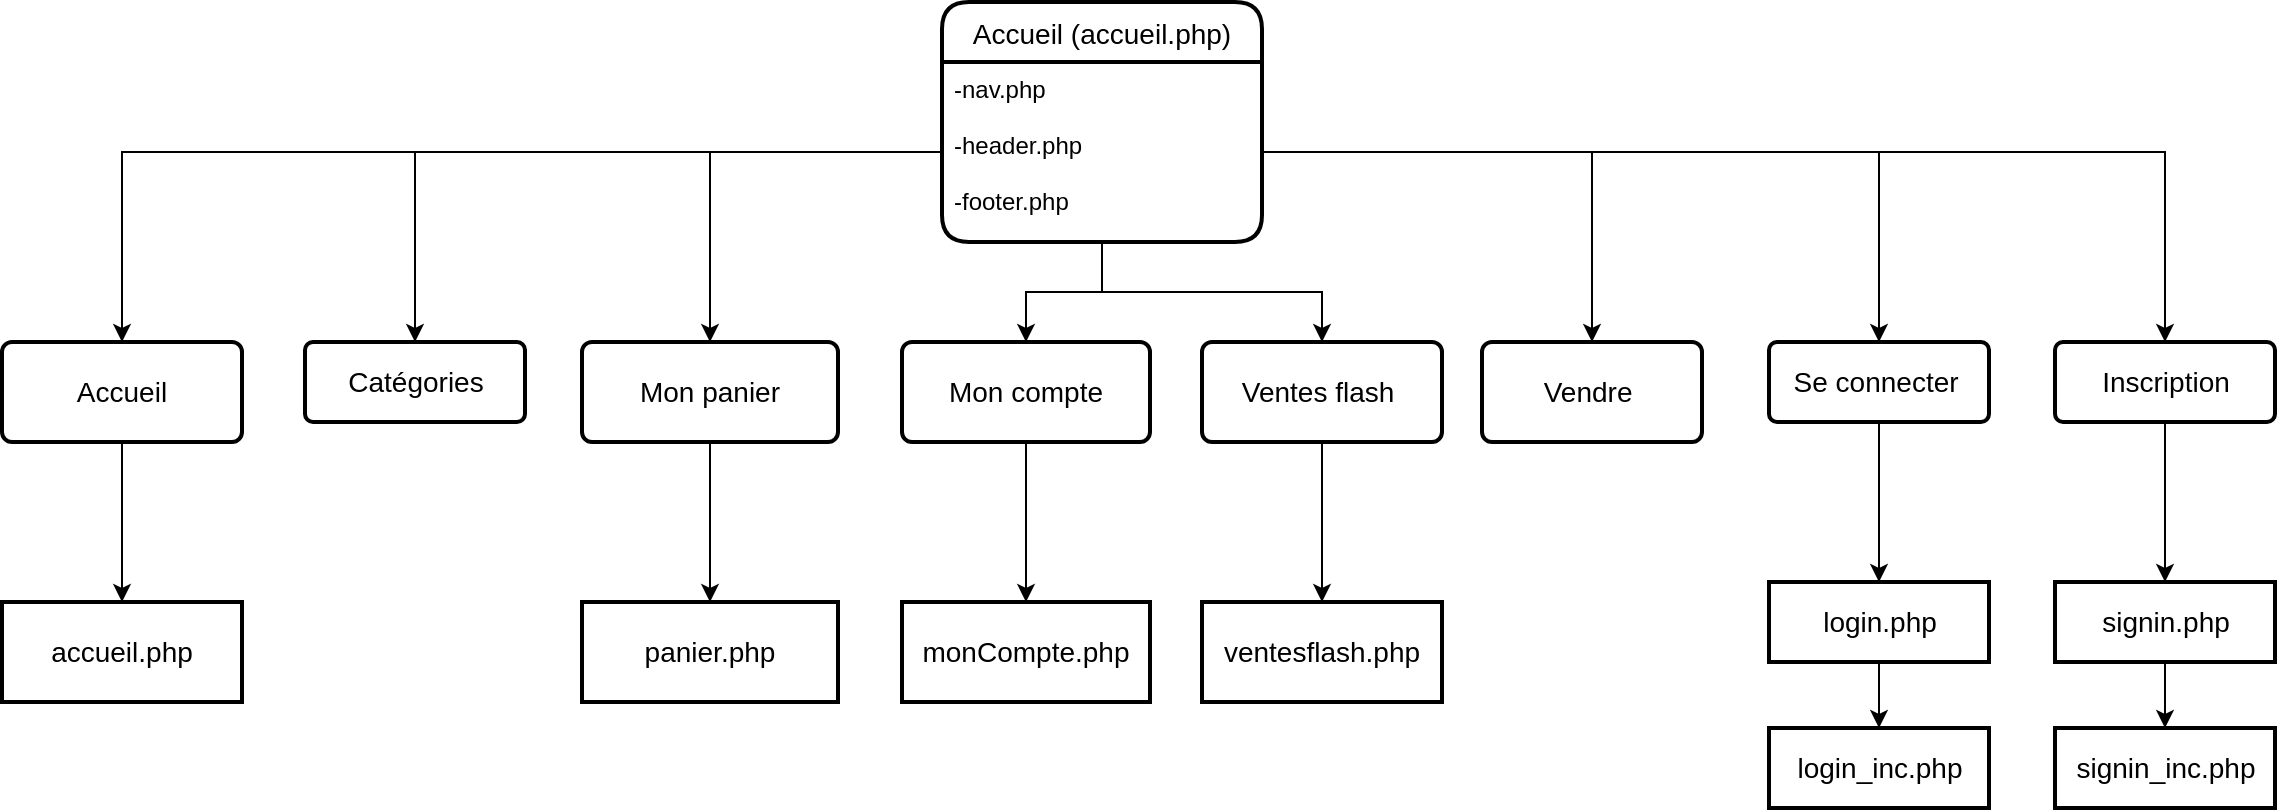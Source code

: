 <mxfile type="device" version="10.6.5"><diagram id="y8YQNfMnu_aHVOLpbHmD" name="Page-1"><mxGraphModel grid="1" dx="754" dy="464" gridSize="10" guides="1" tooltips="1" connect="1" arrows="1" fold="1" page="1" pageScale="1" pageWidth="1169" pageHeight="827" math="0" shadow="0"><root><mxCell id="0"/><mxCell id="1" parent="0"/><mxCell id="4CrRnpBi_oFgM683AbfD-26" value="" parent="1" style="edgeStyle=orthogonalEdgeStyle;rounded=0;orthogonalLoop=1;jettySize=auto;html=1;fontSize=15;fontColor=#000000;" target="4CrRnpBi_oFgM683AbfD-25" source="4CrRnpBi_oFgM683AbfD-6" edge="1"><mxGeometry as="geometry" relative="1"/></mxCell><mxCell id="4CrRnpBi_oFgM683AbfD-6" value="Accueil&lt;br&gt;" parent="1" vertex="1" style="strokeWidth=2;rounded=1;arcSize=10;whiteSpace=wrap;html=1;align=center;fontSize=14;fillColor=#FFFFFF;"><mxGeometry as="geometry" height="50" width="120" y="200" x="20"/></mxCell><mxCell id="4CrRnpBi_oFgM683AbfD-25" value="accueil.php&lt;br&gt;" parent="1" vertex="1" style="strokeWidth=2;rounded=0;arcSize=10;whiteSpace=wrap;html=1;align=center;fontSize=14;fillColor=#FFFFFF;"><mxGeometry as="geometry" height="50" width="120" y="330" x="20"/></mxCell><mxCell id="4CrRnpBi_oFgM683AbfD-9" value="Catégories&lt;br&gt;" parent="1" vertex="1" style="strokeWidth=2;rounded=1;arcSize=10;whiteSpace=wrap;html=1;align=center;fontSize=14;fillColor=#FFFFFF;"><mxGeometry as="geometry" height="40" width="110" y="200" x="171.5"/></mxCell><mxCell id="4CrRnpBi_oFgM683AbfD-13" value="Vendre&amp;nbsp;&lt;br&gt;" parent="1" vertex="1" style="strokeWidth=2;rounded=1;arcSize=10;whiteSpace=wrap;html=1;align=center;fontSize=14;fillColor=#FFFFFF;"><mxGeometry as="geometry" height="50" width="110" y="200" x="760"/></mxCell><mxCell id="4CrRnpBi_oFgM683AbfD-28" value="" parent="1" style="edgeStyle=orthogonalEdgeStyle;rounded=0;orthogonalLoop=1;jettySize=auto;html=1;fontSize=15;fontColor=#000000;" target="4CrRnpBi_oFgM683AbfD-27" source="4CrRnpBi_oFgM683AbfD-10" edge="1"><mxGeometry as="geometry" relative="1"/></mxCell><mxCell id="4CrRnpBi_oFgM683AbfD-10" value="Mon panier&lt;br&gt;" parent="1" vertex="1" style="strokeWidth=2;rounded=1;arcSize=10;whiteSpace=wrap;html=1;align=center;fontSize=14;fillColor=#FFFFFF;"><mxGeometry as="geometry" height="50" width="128" y="200" x="310"/></mxCell><mxCell id="4CrRnpBi_oFgM683AbfD-27" value="panier.php" parent="1" vertex="1" style="strokeWidth=2;rounded=0;arcSize=10;whiteSpace=wrap;html=1;align=center;fontSize=14;fillColor=#FFFFFF;"><mxGeometry as="geometry" height="50" width="128" y="330" x="310"/></mxCell><mxCell id="4CrRnpBi_oFgM683AbfD-30" value="" parent="1" style="edgeStyle=orthogonalEdgeStyle;rounded=0;orthogonalLoop=1;jettySize=auto;html=1;fontSize=15;fontColor=#000000;" target="4CrRnpBi_oFgM683AbfD-29" source="4CrRnpBi_oFgM683AbfD-15" edge="1"><mxGeometry as="geometry" relative="1"/></mxCell><mxCell id="4CrRnpBi_oFgM683AbfD-15" value="Mon compte&lt;br&gt;" parent="1" vertex="1" style="strokeWidth=2;rounded=1;arcSize=10;whiteSpace=wrap;html=1;align=center;fontSize=14;fillColor=#FFFFFF;"><mxGeometry as="geometry" height="50" width="124" y="200" x="470"/></mxCell><mxCell id="4CrRnpBi_oFgM683AbfD-29" value="monCompte.php&lt;br&gt;" parent="1" vertex="1" style="strokeWidth=2;rounded=0;arcSize=10;whiteSpace=wrap;html=1;align=center;fontSize=14;fillColor=#FFFFFF;"><mxGeometry as="geometry" height="50" width="124" y="330" x="470"/></mxCell><mxCell id="4CrRnpBi_oFgM683AbfD-2" value="Accueil (accueil.php)" parent="1" vertex="1" style="swimlane;childLayout=stackLayout;horizontal=1;startSize=30;horizontalStack=0;fillColor=#FFFFFF;fontColor=#000000;rounded=1;fontSize=14;fontStyle=0;strokeWidth=2;resizeParent=0;resizeLast=1;shadow=0;dashed=0;align=center;labelBackgroundColor=none;"><mxGeometry as="geometry" height="120" width="160" y="30" x="490"/></mxCell><mxCell id="4CrRnpBi_oFgM683AbfD-3" value="-nav.php&#10;&#10;-header.php&#10;&#10;-footer.php" parent="4CrRnpBi_oFgM683AbfD-2" vertex="1" style="align=left;strokeColor=none;fillColor=none;spacingLeft=4;fontSize=12;verticalAlign=top;resizable=0;rotatable=0;part=1;"><mxGeometry as="geometry" height="90" width="160" y="30"/></mxCell><mxCell id="4CrRnpBi_oFgM683AbfD-32" value="" parent="1" style="edgeStyle=orthogonalEdgeStyle;rounded=0;orthogonalLoop=1;jettySize=auto;html=1;fontSize=15;fontColor=#000000;" target="4CrRnpBi_oFgM683AbfD-31" source="4CrRnpBi_oFgM683AbfD-19" edge="1"><mxGeometry as="geometry" relative="1"/></mxCell><mxCell id="4CrRnpBi_oFgM683AbfD-19" value="Ventes flash&amp;nbsp;&lt;br&gt;" parent="1" vertex="1" style="strokeWidth=2;rounded=1;arcSize=10;whiteSpace=wrap;html=1;align=center;fontSize=14;fillColor=#FFFFFF;"><mxGeometry as="geometry" height="50" width="120" y="200" x="620"/></mxCell><mxCell id="4CrRnpBi_oFgM683AbfD-31" value="ventesflash.php" parent="1" vertex="1" style="strokeWidth=2;rounded=0;arcSize=10;whiteSpace=wrap;html=1;align=center;fontSize=14;fillColor=#FFFFFF;"><mxGeometry as="geometry" height="50" width="120" y="330" x="620"/></mxCell><mxCell id="4CrRnpBi_oFgM683AbfD-36" value="" parent="1" style="edgeStyle=orthogonalEdgeStyle;rounded=0;orthogonalLoop=1;jettySize=auto;html=1;fontSize=15;fontColor=#000000;" target="4CrRnpBi_oFgM683AbfD-35" source="4CrRnpBi_oFgM683AbfD-22" edge="1"><mxGeometry as="geometry" relative="1"/></mxCell><mxCell id="4CrRnpBi_oFgM683AbfD-22" value="Inscription&lt;br&gt;" parent="1" vertex="1" style="strokeWidth=2;rounded=1;arcSize=10;whiteSpace=wrap;html=1;align=center;fontSize=14;fillColor=#FFFFFF;"><mxGeometry as="geometry" height="40" width="110" y="200" x="1046.5"/></mxCell><mxCell id="4CrRnpBi_oFgM683AbfD-61" parent="1" style="edgeStyle=orthogonalEdgeStyle;rounded=0;orthogonalLoop=1;jettySize=auto;html=1;entryX=0.5;entryY=0;entryDx=0;entryDy=0;fontSize=15;fontColor=#000000;" target="4CrRnpBi_oFgM683AbfD-60" source="4CrRnpBi_oFgM683AbfD-35" edge="1"><mxGeometry as="geometry" relative="1"/></mxCell><mxCell id="4CrRnpBi_oFgM683AbfD-35" value="signin.php&lt;br&gt;" parent="1" vertex="1" style="strokeWidth=2;rounded=0;arcSize=10;whiteSpace=wrap;html=1;align=center;fontSize=14;fillColor=#FFFFFF;"><mxGeometry as="geometry" height="40" width="110" y="320" x="1046.5"/></mxCell><mxCell id="4CrRnpBi_oFgM683AbfD-34" value="" parent="1" style="edgeStyle=orthogonalEdgeStyle;rounded=0;orthogonalLoop=1;jettySize=auto;html=1;fontSize=15;fontColor=#000000;" target="4CrRnpBi_oFgM683AbfD-33" source="4CrRnpBi_oFgM683AbfD-24" edge="1"><mxGeometry as="geometry" relative="1"/></mxCell><mxCell id="4CrRnpBi_oFgM683AbfD-24" value="Se connecter&amp;nbsp;&lt;br&gt;" parent="1" vertex="1" style="strokeWidth=2;rounded=1;arcSize=10;whiteSpace=wrap;html=1;align=center;fontSize=14;fillColor=#FFFFFF;"><mxGeometry as="geometry" height="40" width="110" y="200" x="903.5"/></mxCell><mxCell id="4CrRnpBi_oFgM683AbfD-58" parent="1" style="edgeStyle=orthogonalEdgeStyle;rounded=0;orthogonalLoop=1;jettySize=auto;html=1;fontSize=15;fontColor=#000000;" target="4CrRnpBi_oFgM683AbfD-55" source="4CrRnpBi_oFgM683AbfD-33" edge="1"><mxGeometry as="geometry" relative="1"/></mxCell><mxCell id="4CrRnpBi_oFgM683AbfD-33" value="login.php&lt;br&gt;" parent="1" vertex="1" style="strokeWidth=2;rounded=0;arcSize=10;whiteSpace=wrap;html=1;align=center;fontSize=14;fillColor=#FFFFFF;"><mxGeometry as="geometry" height="40" width="110" y="320" x="903.5"/></mxCell><mxCell id="4CrRnpBi_oFgM683AbfD-37" parent="1" style="edgeStyle=orthogonalEdgeStyle;rounded=0;orthogonalLoop=1;jettySize=auto;html=1;entryX=0.5;entryY=0;entryDx=0;entryDy=0;fontSize=15;fontColor=#000000;" target="4CrRnpBi_oFgM683AbfD-6" source="4CrRnpBi_oFgM683AbfD-3" edge="1"><mxGeometry as="geometry" relative="1"/></mxCell><mxCell id="4CrRnpBi_oFgM683AbfD-38" parent="1" style="edgeStyle=orthogonalEdgeStyle;rounded=0;orthogonalLoop=1;jettySize=auto;html=1;entryX=0.5;entryY=0;entryDx=0;entryDy=0;fontSize=15;fontColor=#000000;" target="4CrRnpBi_oFgM683AbfD-9" source="4CrRnpBi_oFgM683AbfD-3" edge="1"><mxGeometry as="geometry" relative="1"/></mxCell><mxCell id="4CrRnpBi_oFgM683AbfD-40" parent="1" style="edgeStyle=orthogonalEdgeStyle;rounded=0;orthogonalLoop=1;jettySize=auto;html=1;entryX=0.5;entryY=0;entryDx=0;entryDy=0;fontSize=15;fontColor=#000000;" target="4CrRnpBi_oFgM683AbfD-10" source="4CrRnpBi_oFgM683AbfD-3" edge="1"><mxGeometry as="geometry" relative="1"/></mxCell><mxCell id="4CrRnpBi_oFgM683AbfD-41" parent="1" style="edgeStyle=orthogonalEdgeStyle;rounded=0;orthogonalLoop=1;jettySize=auto;html=1;entryX=0.5;entryY=0;entryDx=0;entryDy=0;fontSize=15;fontColor=#000000;" target="4CrRnpBi_oFgM683AbfD-15" source="4CrRnpBi_oFgM683AbfD-3" edge="1"><mxGeometry as="geometry" relative="1"/></mxCell><mxCell id="4CrRnpBi_oFgM683AbfD-42" parent="1" style="edgeStyle=orthogonalEdgeStyle;rounded=0;orthogonalLoop=1;jettySize=auto;html=1;entryX=0.5;entryY=0;entryDx=0;entryDy=0;fontSize=15;fontColor=#000000;" target="4CrRnpBi_oFgM683AbfD-19" source="4CrRnpBi_oFgM683AbfD-3" edge="1"><mxGeometry as="geometry" relative="1"/></mxCell><mxCell id="4CrRnpBi_oFgM683AbfD-43" parent="1" style="edgeStyle=orthogonalEdgeStyle;rounded=0;orthogonalLoop=1;jettySize=auto;html=1;entryX=0.5;entryY=0;entryDx=0;entryDy=0;fontSize=15;fontColor=#000000;" target="4CrRnpBi_oFgM683AbfD-13" source="4CrRnpBi_oFgM683AbfD-3" edge="1"><mxGeometry as="geometry" relative="1"/></mxCell><mxCell id="4CrRnpBi_oFgM683AbfD-44" parent="1" style="edgeStyle=orthogonalEdgeStyle;rounded=0;orthogonalLoop=1;jettySize=auto;html=1;entryX=0.5;entryY=0;entryDx=0;entryDy=0;fontSize=15;fontColor=#000000;" target="4CrRnpBi_oFgM683AbfD-24" source="4CrRnpBi_oFgM683AbfD-3" edge="1"><mxGeometry as="geometry" relative="1"/></mxCell><mxCell id="4CrRnpBi_oFgM683AbfD-47" parent="1" style="edgeStyle=orthogonalEdgeStyle;rounded=0;orthogonalLoop=1;jettySize=auto;html=1;entryX=0.5;entryY=0;entryDx=0;entryDy=0;fontSize=15;fontColor=#000000;" target="4CrRnpBi_oFgM683AbfD-22" source="4CrRnpBi_oFgM683AbfD-3" edge="1"><mxGeometry as="geometry" relative="1"/></mxCell><mxCell id="4CrRnpBi_oFgM683AbfD-55" value="login_inc.php&lt;br&gt;" parent="1" vertex="1" style="strokeWidth=2;rounded=0;arcSize=10;whiteSpace=wrap;html=1;align=center;fontSize=14;fillColor=#FFFFFF;"><mxGeometry as="geometry" height="40" width="110" y="393" x="903.5"/></mxCell><mxCell id="4CrRnpBi_oFgM683AbfD-60" value="signin_inc.php&lt;br&gt;" parent="1" vertex="1" style="strokeWidth=2;rounded=0;arcSize=10;whiteSpace=wrap;html=1;align=center;fontSize=14;fillColor=#FFFFFF;"><mxGeometry as="geometry" height="40" width="110" y="393" x="1046.5"/></mxCell></root></mxGraphModel></diagram></mxfile>